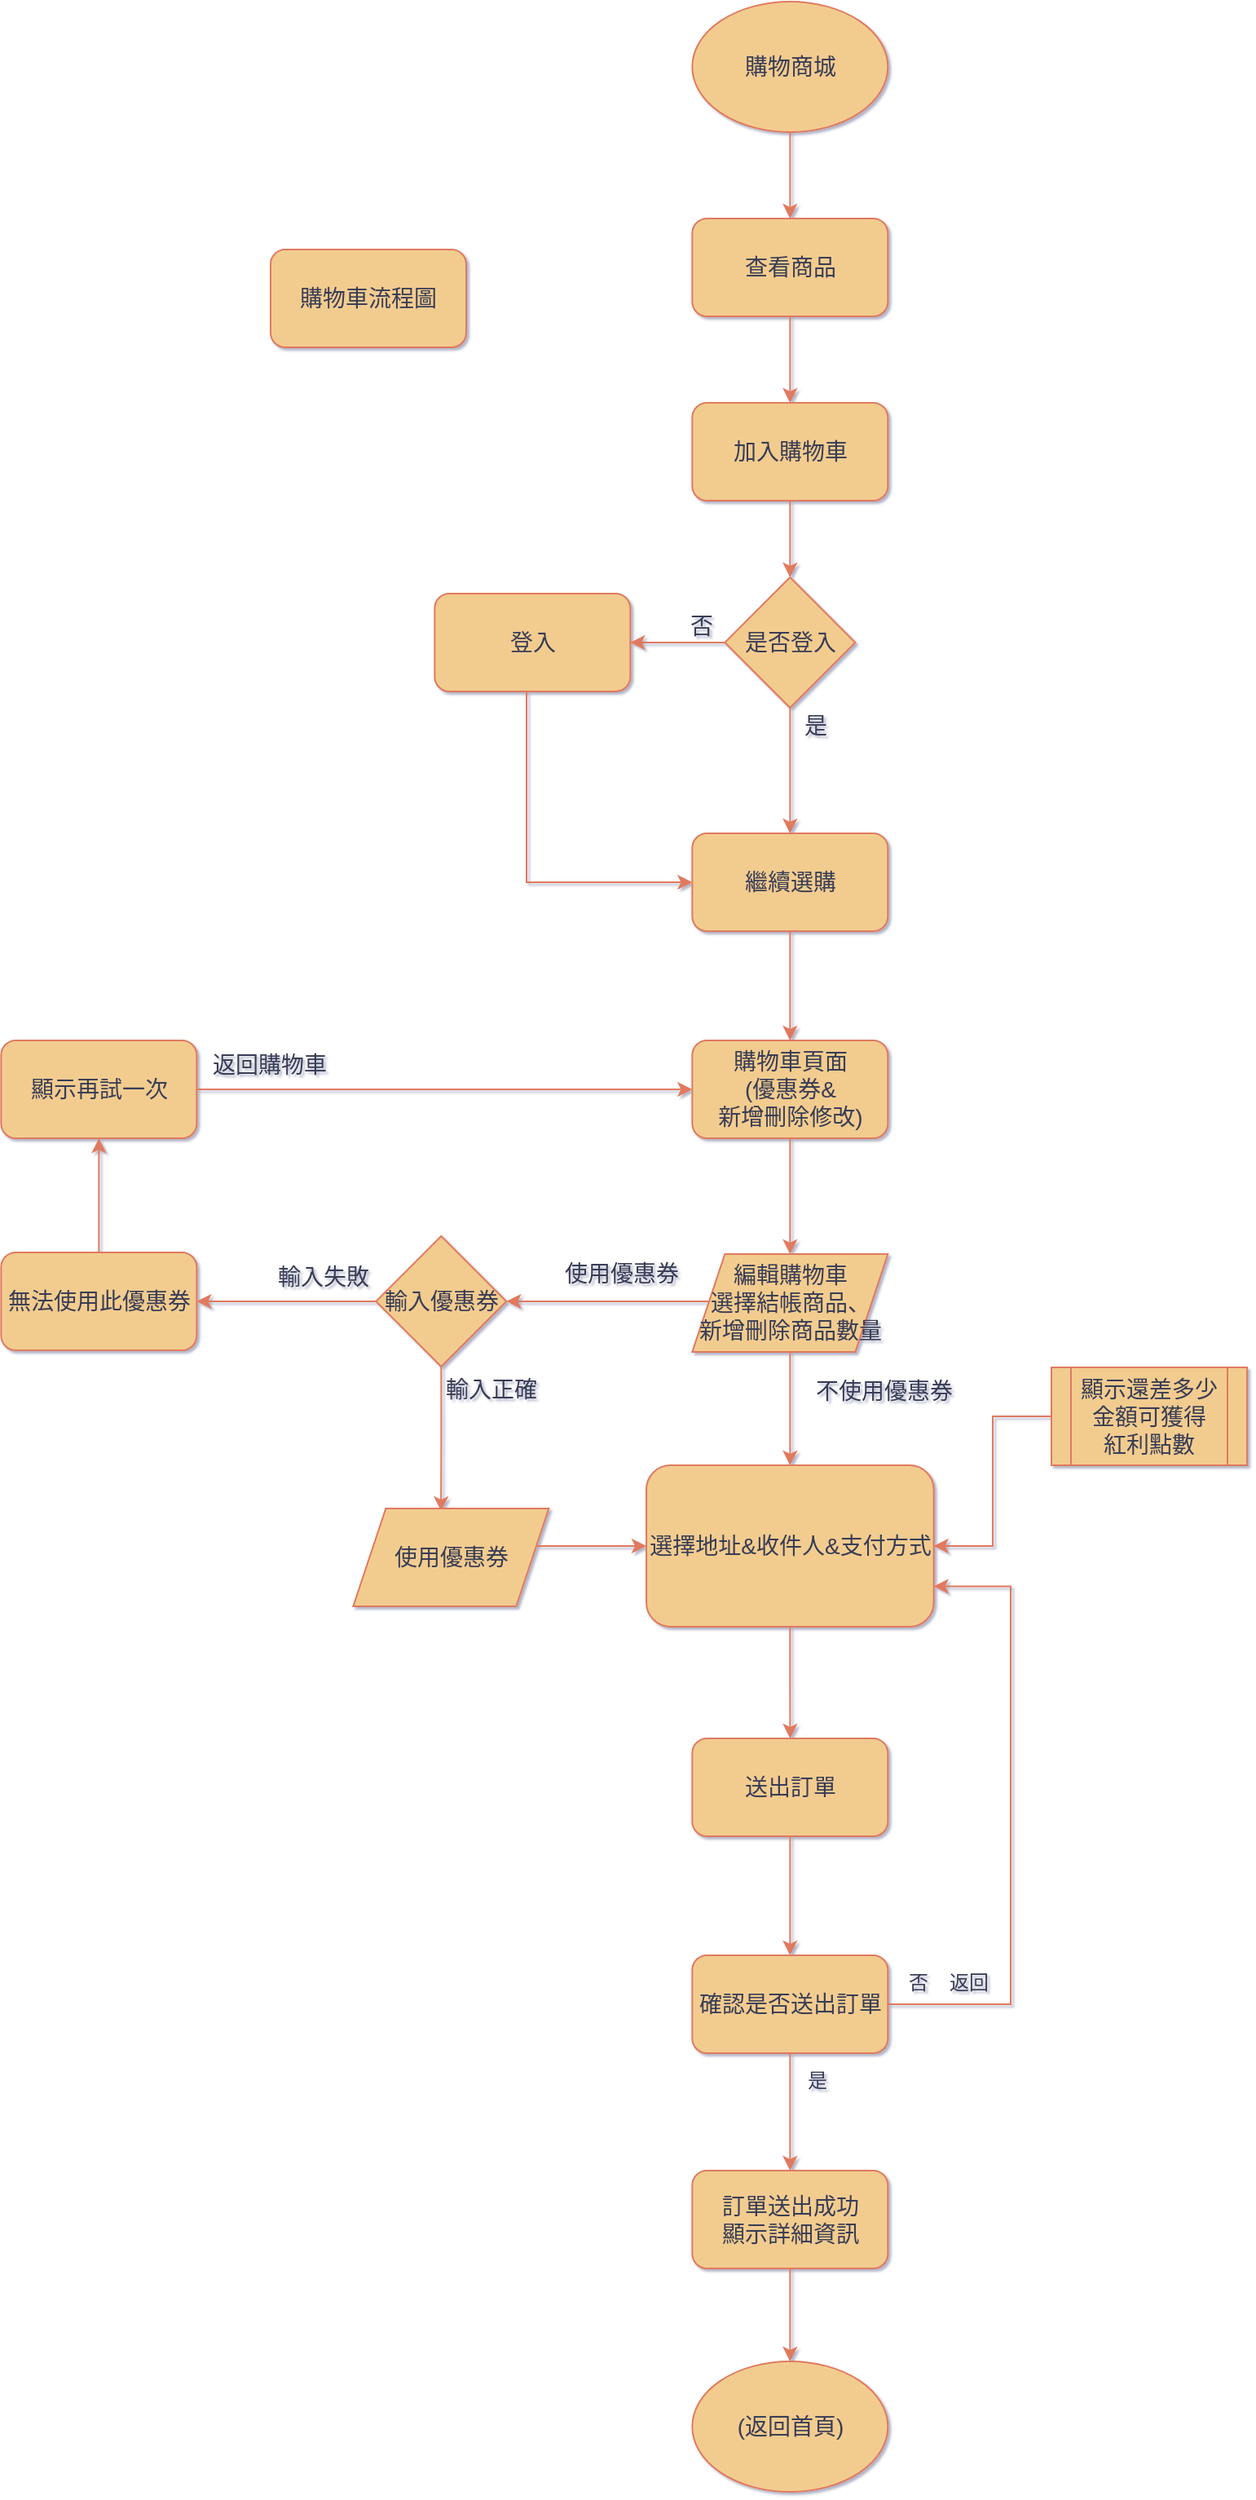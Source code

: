 <mxfile version="21.4.0" type="device">
  <diagram name="第 1 页" id="Zqvo1ujAFfrz3i5l5ESM">
    <mxGraphModel dx="1134" dy="1046" grid="0" gridSize="10" guides="1" tooltips="1" connect="1" arrows="1" fold="1" page="0" pageScale="1" pageWidth="1169" pageHeight="1654" background="#ffffff" math="0" shadow="1">
      <root>
        <mxCell id="0" />
        <mxCell id="1" parent="0" />
        <mxCell id="xGS4S_83_H0r_bAf-wXa-18" style="edgeStyle=orthogonalEdgeStyle;rounded=1;orthogonalLoop=1;jettySize=auto;html=1;exitX=1;exitY=0.5;exitDx=0;exitDy=0;entryX=1;entryY=0.5;entryDx=0;entryDy=0;labelBackgroundColor=none;strokeColor=#E07A5F;fontColor=default;" parent="1" edge="1">
          <mxGeometry relative="1" as="geometry">
            <mxPoint x="1030" y="600" as="targetPoint" />
            <Array as="points">
              <mxPoint x="1211" y="1070" />
              <mxPoint x="1211" y="600" />
            </Array>
          </mxGeometry>
        </mxCell>
        <mxCell id="bFMZCVapb0ZFkYWslwDJ-1" style="edgeStyle=orthogonalEdgeStyle;rounded=1;orthogonalLoop=1;jettySize=auto;html=1;exitX=1;exitY=0.5;exitDx=0;exitDy=0;entryX=1;entryY=0.5;entryDx=0;entryDy=0;labelBackgroundColor=none;strokeColor=#E07A5F;fontColor=default;" parent="1" edge="1">
          <mxGeometry relative="1" as="geometry">
            <mxPoint x="774.667" y="194" as="targetPoint" />
            <Array as="points">
              <mxPoint x="955.667" y="664" />
              <mxPoint x="955.667" y="194" />
            </Array>
          </mxGeometry>
        </mxCell>
        <mxCell id="bFMZCVapb0ZFkYWslwDJ-2" style="edgeStyle=orthogonalEdgeStyle;rounded=0;orthogonalLoop=1;jettySize=auto;html=1;exitX=0.5;exitY=1;exitDx=0;exitDy=0;entryX=0.5;entryY=0;entryDx=0;entryDy=0;labelBackgroundColor=none;strokeColor=#E07A5F;fontColor=default;fontSize=14;" parent="1" source="bFMZCVapb0ZFkYWslwDJ-3" target="bFMZCVapb0ZFkYWslwDJ-5" edge="1">
          <mxGeometry relative="1" as="geometry" />
        </mxCell>
        <mxCell id="bFMZCVapb0ZFkYWslwDJ-3" value="購物商城" style="ellipse;whiteSpace=wrap;html=1;fillColor=#F2CC8F;strokeColor=#E07A5F;labelBackgroundColor=none;fontColor=#393C56;fontSize=14;" parent="1" vertex="1">
          <mxGeometry x="434.667" y="-100" width="120" height="80" as="geometry" />
        </mxCell>
        <mxCell id="bFMZCVapb0ZFkYWslwDJ-4" style="edgeStyle=orthogonalEdgeStyle;rounded=0;orthogonalLoop=1;jettySize=auto;html=1;exitX=0.5;exitY=1;exitDx=0;exitDy=0;entryX=0.5;entryY=0;entryDx=0;entryDy=0;labelBackgroundColor=none;strokeColor=#E07A5F;fontColor=default;fontSize=14;" parent="1" source="bFMZCVapb0ZFkYWslwDJ-5" target="bFMZCVapb0ZFkYWslwDJ-61" edge="1">
          <mxGeometry relative="1" as="geometry">
            <mxPoint x="492.667" y="129" as="targetPoint" />
          </mxGeometry>
        </mxCell>
        <mxCell id="bFMZCVapb0ZFkYWslwDJ-5" value="查看商品" style="rounded=1;whiteSpace=wrap;html=1;fillColor=#F2CC8F;strokeColor=#E07A5F;labelBackgroundColor=none;fontColor=#393C56;fontSize=14;" parent="1" vertex="1">
          <mxGeometry x="434.667" y="33" width="120" height="60" as="geometry" />
        </mxCell>
        <mxCell id="bFMZCVapb0ZFkYWslwDJ-70" style="edgeStyle=orthogonalEdgeStyle;rounded=0;orthogonalLoop=1;jettySize=auto;html=1;entryX=0;entryY=0.5;entryDx=0;entryDy=0;labelBackgroundColor=none;strokeColor=#E07A5F;fontColor=default;fontSize=14;" parent="1" source="bFMZCVapb0ZFkYWslwDJ-10" target="bFMZCVapb0ZFkYWslwDJ-16" edge="1">
          <mxGeometry relative="1" as="geometry">
            <Array as="points">
              <mxPoint x="333" y="440" />
            </Array>
          </mxGeometry>
        </mxCell>
        <mxCell id="bFMZCVapb0ZFkYWslwDJ-10" value="登入" style="rounded=1;whiteSpace=wrap;html=1;fillColor=#F2CC8F;strokeColor=#E07A5F;labelBackgroundColor=none;fontColor=#393C56;fontSize=14;" parent="1" vertex="1">
          <mxGeometry x="276.667" y="263" width="120" height="60" as="geometry" />
        </mxCell>
        <mxCell id="bFMZCVapb0ZFkYWslwDJ-12" style="edgeStyle=orthogonalEdgeStyle;rounded=0;orthogonalLoop=1;jettySize=auto;html=1;exitX=0.5;exitY=1;exitDx=0;exitDy=0;entryX=0.5;entryY=0;entryDx=0;entryDy=0;labelBackgroundColor=none;strokeColor=#E07A5F;fontColor=default;fontSize=14;" parent="1" source="bFMZCVapb0ZFkYWslwDJ-16" target="bFMZCVapb0ZFkYWslwDJ-19" edge="1">
          <mxGeometry relative="1" as="geometry">
            <mxPoint x="494.667" y="475" as="sourcePoint" />
          </mxGeometry>
        </mxCell>
        <mxCell id="bFMZCVapb0ZFkYWslwDJ-16" value="繼續選購" style="rounded=1;whiteSpace=wrap;html=1;fillColor=#F2CC8F;strokeColor=#E07A5F;labelBackgroundColor=none;fontColor=#393C56;fontSize=14;" parent="1" vertex="1">
          <mxGeometry x="434.667" y="410" width="120" height="60" as="geometry" />
        </mxCell>
        <mxCell id="bFMZCVapb0ZFkYWslwDJ-18" style="edgeStyle=orthogonalEdgeStyle;rounded=0;orthogonalLoop=1;jettySize=auto;html=1;entryX=0.5;entryY=0;entryDx=0;entryDy=0;labelBackgroundColor=none;strokeColor=#E07A5F;fontColor=default;fontSize=14;" parent="1" source="bFMZCVapb0ZFkYWslwDJ-19" target="bFMZCVapb0ZFkYWslwDJ-54" edge="1">
          <mxGeometry relative="1" as="geometry">
            <mxPoint x="494.667" y="667" as="targetPoint" />
          </mxGeometry>
        </mxCell>
        <mxCell id="bFMZCVapb0ZFkYWslwDJ-19" value="購物車頁面&lt;br style=&quot;font-size: 14px;&quot;&gt;(優惠券&amp;amp;&lt;br style=&quot;font-size: 14px;&quot;&gt;新增刪除修改)" style="rounded=1;whiteSpace=wrap;html=1;fillColor=#F2CC8F;strokeColor=#E07A5F;labelBackgroundColor=none;fontColor=#393C56;fontSize=14;" parent="1" vertex="1">
          <mxGeometry x="434.667" y="537" width="120" height="60" as="geometry" />
        </mxCell>
        <mxCell id="JyC0XzFYElMjWYsRh6Yn-8" value="" style="edgeStyle=orthogonalEdgeStyle;rounded=0;orthogonalLoop=1;jettySize=auto;html=1;strokeColor=#E07A5F;fontColor=#393C56;fillColor=#F2CC8F;" edge="1" parent="1" source="bFMZCVapb0ZFkYWslwDJ-23" target="JyC0XzFYElMjWYsRh6Yn-1">
          <mxGeometry relative="1" as="geometry" />
        </mxCell>
        <mxCell id="bFMZCVapb0ZFkYWslwDJ-23" value="選擇地址&amp;amp;收件人&amp;amp;支付方式" style="rounded=1;whiteSpace=wrap;html=1;fillColor=#F2CC8F;strokeColor=#E07A5F;labelBackgroundColor=none;fontColor=#393C56;fontSize=14;" parent="1" vertex="1">
          <mxGeometry x="406.5" y="797.5" width="176.33" height="99" as="geometry" />
        </mxCell>
        <mxCell id="bFMZCVapb0ZFkYWslwDJ-25" style="edgeStyle=orthogonalEdgeStyle;rounded=0;orthogonalLoop=1;jettySize=auto;html=1;exitX=0.5;exitY=1;exitDx=0;exitDy=0;entryX=0.5;entryY=0;entryDx=0;entryDy=0;labelBackgroundColor=none;strokeColor=#E07A5F;fontColor=default;fontSize=14;" parent="1" source="JyC0XzFYElMjWYsRh6Yn-1" target="bFMZCVapb0ZFkYWslwDJ-34" edge="1">
          <mxGeometry relative="1" as="geometry">
            <mxPoint x="494.667" y="1090" as="targetPoint" />
            <mxPoint x="494.667" y="1036" as="sourcePoint" />
          </mxGeometry>
        </mxCell>
        <mxCell id="JyC0XzFYElMjWYsRh6Yn-14" style="edgeStyle=orthogonalEdgeStyle;rounded=0;orthogonalLoop=1;jettySize=auto;html=1;entryX=0.5;entryY=0;entryDx=0;entryDy=0;strokeColor=#E07A5F;fontColor=#393C56;fillColor=#F2CC8F;" edge="1" parent="1" source="bFMZCVapb0ZFkYWslwDJ-34" target="JyC0XzFYElMjWYsRh6Yn-13">
          <mxGeometry relative="1" as="geometry" />
        </mxCell>
        <mxCell id="JyC0XzFYElMjWYsRh6Yn-16" style="edgeStyle=orthogonalEdgeStyle;rounded=0;orthogonalLoop=1;jettySize=auto;html=1;entryX=1;entryY=0.75;entryDx=0;entryDy=0;strokeColor=#E07A5F;fontColor=#393C56;fillColor=#F2CC8F;" edge="1" parent="1" source="bFMZCVapb0ZFkYWslwDJ-34" target="bFMZCVapb0ZFkYWslwDJ-23">
          <mxGeometry relative="1" as="geometry">
            <Array as="points">
              <mxPoint x="630" y="1128" />
              <mxPoint x="630" y="872" />
            </Array>
          </mxGeometry>
        </mxCell>
        <mxCell id="bFMZCVapb0ZFkYWslwDJ-34" value="確認是否送出訂單" style="rounded=1;whiteSpace=wrap;html=1;fillColor=#F2CC8F;strokeColor=#E07A5F;labelBackgroundColor=none;fontColor=#393C56;fontSize=14;" parent="1" vertex="1">
          <mxGeometry x="434.667" y="1098" width="120" height="60" as="geometry" />
        </mxCell>
        <mxCell id="bFMZCVapb0ZFkYWslwDJ-35" value="(返回首頁)" style="ellipse;whiteSpace=wrap;html=1;fillColor=#F2CC8F;strokeColor=#E07A5F;labelBackgroundColor=none;fontColor=#393C56;fontSize=14;" parent="1" vertex="1">
          <mxGeometry x="434.667" y="1347" width="120" height="80" as="geometry" />
        </mxCell>
        <mxCell id="bFMZCVapb0ZFkYWslwDJ-38" value="購物車流程圖" style="rounded=1;whiteSpace=wrap;html=1;fillColor=#F2CC8F;strokeColor=#E07A5F;labelBackgroundColor=none;fontColor=#393C56;fontSize=14;" parent="1" vertex="1">
          <mxGeometry x="175.997" y="52" width="120" height="60" as="geometry" />
        </mxCell>
        <mxCell id="bFMZCVapb0ZFkYWslwDJ-39" style="edgeStyle=orthogonalEdgeStyle;rounded=0;orthogonalLoop=1;jettySize=auto;html=1;entryX=0.5;entryY=1;entryDx=0;entryDy=0;labelBackgroundColor=none;strokeColor=#E07A5F;fontColor=default;fontSize=14;" parent="1" source="bFMZCVapb0ZFkYWslwDJ-40" target="bFMZCVapb0ZFkYWslwDJ-42" edge="1">
          <mxGeometry relative="1" as="geometry" />
        </mxCell>
        <mxCell id="bFMZCVapb0ZFkYWslwDJ-40" value="無法使用此優惠券" style="rounded=1;whiteSpace=wrap;html=1;fillColor=#F2CC8F;strokeColor=#E07A5F;labelBackgroundColor=none;fontColor=#393C56;fontSize=14;" parent="1" vertex="1">
          <mxGeometry x="10.667" y="667" width="120" height="60" as="geometry" />
        </mxCell>
        <mxCell id="bFMZCVapb0ZFkYWslwDJ-41" style="edgeStyle=orthogonalEdgeStyle;rounded=0;orthogonalLoop=1;jettySize=auto;html=1;entryX=0;entryY=0.5;entryDx=0;entryDy=0;strokeColor=#E07A5F;fontColor=default;fillColor=#F2CC8F;fontSize=14;labelBackgroundColor=none;" parent="1" source="bFMZCVapb0ZFkYWslwDJ-42" target="bFMZCVapb0ZFkYWslwDJ-19" edge="1">
          <mxGeometry relative="1" as="geometry" />
        </mxCell>
        <mxCell id="bFMZCVapb0ZFkYWslwDJ-42" value="顯示再試一次" style="rounded=1;whiteSpace=wrap;html=1;fillColor=#F2CC8F;strokeColor=#E07A5F;labelBackgroundColor=none;fontColor=#393C56;fontSize=14;" parent="1" vertex="1">
          <mxGeometry x="10.667" y="537" width="120" height="60" as="geometry" />
        </mxCell>
        <mxCell id="bFMZCVapb0ZFkYWslwDJ-43" style="edgeStyle=orthogonalEdgeStyle;rounded=0;orthogonalLoop=1;jettySize=auto;html=1;entryX=1;entryY=0.5;entryDx=0;entryDy=0;labelBackgroundColor=none;strokeColor=#E07A5F;fontColor=default;fontSize=14;" parent="1" source="bFMZCVapb0ZFkYWslwDJ-45" target="bFMZCVapb0ZFkYWslwDJ-40" edge="1">
          <mxGeometry relative="1" as="geometry" />
        </mxCell>
        <mxCell id="bFMZCVapb0ZFkYWslwDJ-44" style="edgeStyle=orthogonalEdgeStyle;rounded=0;orthogonalLoop=1;jettySize=auto;html=1;exitX=0.5;exitY=1;exitDx=0;exitDy=0;entryX=0.449;entryY=0.026;entryDx=0;entryDy=0;labelBackgroundColor=none;strokeColor=#E07A5F;fontColor=default;fontSize=14;entryPerimeter=0;" parent="1" source="bFMZCVapb0ZFkYWslwDJ-45" target="bFMZCVapb0ZFkYWslwDJ-55" edge="1">
          <mxGeometry relative="1" as="geometry">
            <mxPoint x="280.667" y="817" as="targetPoint" />
          </mxGeometry>
        </mxCell>
        <mxCell id="bFMZCVapb0ZFkYWslwDJ-45" value="輸入優惠券" style="rhombus;whiteSpace=wrap;html=1;labelBackgroundColor=none;fillColor=#F2CC8F;strokeColor=#E07A5F;fontColor=#393C56;fontSize=14;" parent="1" vertex="1">
          <mxGeometry x="240.667" y="657" width="80" height="80" as="geometry" />
        </mxCell>
        <mxCell id="bFMZCVapb0ZFkYWslwDJ-46" style="edgeStyle=orthogonalEdgeStyle;rounded=0;orthogonalLoop=1;jettySize=auto;html=1;entryX=0;entryY=0.5;entryDx=0;entryDy=0;labelBackgroundColor=none;strokeColor=#E07A5F;fontColor=default;fontSize=14;exitX=1;exitY=0.5;exitDx=0;exitDy=0;" parent="1" source="bFMZCVapb0ZFkYWslwDJ-55" target="bFMZCVapb0ZFkYWslwDJ-23" edge="1">
          <mxGeometry relative="1" as="geometry">
            <mxPoint x="340.667" y="847" as="sourcePoint" />
            <Array as="points">
              <mxPoint x="336.667" y="847" />
            </Array>
          </mxGeometry>
        </mxCell>
        <mxCell id="bFMZCVapb0ZFkYWslwDJ-47" value="不使用優惠券" style="text;html=1;align=center;verticalAlign=middle;resizable=0;points=[];autosize=1;strokeColor=none;fillColor=none;fontColor=#393C56;fontSize=14;labelBackgroundColor=none;" parent="1" vertex="1">
          <mxGeometry x="500.667" y="737" width="102" height="29" as="geometry" />
        </mxCell>
        <mxCell id="bFMZCVapb0ZFkYWslwDJ-48" value="使用優惠券" style="text;html=1;align=center;verticalAlign=middle;resizable=0;points=[];autosize=1;strokeColor=none;fillColor=none;fontColor=#393C56;fontSize=14;labelBackgroundColor=none;" parent="1" vertex="1">
          <mxGeometry x="346.667" y="665" width="88" height="29" as="geometry" />
        </mxCell>
        <mxCell id="bFMZCVapb0ZFkYWslwDJ-49" value="返回購物車" style="text;html=1;align=center;verticalAlign=middle;resizable=0;points=[];autosize=1;strokeColor=none;fillColor=none;fontColor=#393C56;fontSize=14;labelBackgroundColor=none;" parent="1" vertex="1">
          <mxGeometry x="130.667" y="537" width="88" height="29" as="geometry" />
        </mxCell>
        <mxCell id="bFMZCVapb0ZFkYWslwDJ-50" value="輸入正確" style="text;html=1;align=center;verticalAlign=middle;resizable=0;points=[];autosize=1;strokeColor=none;fillColor=none;fontColor=#393C56;fontSize=14;labelBackgroundColor=none;" parent="1" vertex="1">
          <mxGeometry x="273.667" y="736" width="74" height="29" as="geometry" />
        </mxCell>
        <mxCell id="bFMZCVapb0ZFkYWslwDJ-51" value="輸入失敗" style="text;html=1;align=center;verticalAlign=middle;resizable=0;points=[];autosize=1;strokeColor=none;fillColor=none;fontColor=#393C56;fontSize=14;labelBackgroundColor=none;" parent="1" vertex="1">
          <mxGeometry x="170.667" y="667" width="74" height="29" as="geometry" />
        </mxCell>
        <mxCell id="bFMZCVapb0ZFkYWslwDJ-52" style="edgeStyle=orthogonalEdgeStyle;rounded=0;orthogonalLoop=1;jettySize=auto;html=1;entryX=0.5;entryY=0;entryDx=0;entryDy=0;strokeColor=#E07A5F;fontColor=default;fillColor=#F2CC8F;fontSize=14;labelBackgroundColor=none;" parent="1" source="bFMZCVapb0ZFkYWslwDJ-54" target="bFMZCVapb0ZFkYWslwDJ-23" edge="1">
          <mxGeometry relative="1" as="geometry" />
        </mxCell>
        <mxCell id="bFMZCVapb0ZFkYWslwDJ-53" style="edgeStyle=orthogonalEdgeStyle;rounded=0;orthogonalLoop=1;jettySize=auto;html=1;entryX=1;entryY=0.5;entryDx=0;entryDy=0;strokeColor=#E07A5F;fontColor=default;fillColor=#F2CC8F;fontSize=14;labelBackgroundColor=none;" parent="1" source="bFMZCVapb0ZFkYWslwDJ-54" target="bFMZCVapb0ZFkYWslwDJ-45" edge="1">
          <mxGeometry relative="1" as="geometry">
            <Array as="points">
              <mxPoint x="389.667" y="697" />
              <mxPoint x="389.667" y="697" />
            </Array>
          </mxGeometry>
        </mxCell>
        <mxCell id="bFMZCVapb0ZFkYWslwDJ-54" value="編輯購物車&lt;br style=&quot;border-color: var(--border-color); font-size: 14px;&quot;&gt;&lt;span style=&quot;font-size: 14px;&quot;&gt;選擇結帳商品、&lt;/span&gt;&lt;br style=&quot;border-color: var(--border-color); font-size: 14px;&quot;&gt;&lt;span style=&quot;font-size: 14px;&quot;&gt;新增刪除商品數量&lt;/span&gt;" style="shape=parallelogram;perimeter=parallelogramPerimeter;whiteSpace=wrap;html=1;fixedSize=1;strokeColor=#E07A5F;fontColor=#393C56;fillColor=#F2CC8F;fontSize=14;labelBackgroundColor=none;" parent="1" vertex="1">
          <mxGeometry x="434.667" y="668" width="120" height="60" as="geometry" />
        </mxCell>
        <mxCell id="bFMZCVapb0ZFkYWslwDJ-55" value="使用優惠券" style="shape=parallelogram;perimeter=parallelogramPerimeter;whiteSpace=wrap;html=1;fixedSize=1;strokeColor=#E07A5F;fontColor=#393C56;fillColor=#F2CC8F;fontSize=14;labelBackgroundColor=none;" parent="1" vertex="1">
          <mxGeometry x="226.667" y="824" width="120" height="60" as="geometry" />
        </mxCell>
        <mxCell id="bFMZCVapb0ZFkYWslwDJ-66" style="edgeStyle=orthogonalEdgeStyle;rounded=0;orthogonalLoop=1;jettySize=auto;html=1;entryX=1;entryY=0.5;entryDx=0;entryDy=0;labelBackgroundColor=none;strokeColor=#E07A5F;fontColor=default;fontSize=14;" parent="1" source="bFMZCVapb0ZFkYWslwDJ-59" target="bFMZCVapb0ZFkYWslwDJ-10" edge="1">
          <mxGeometry relative="1" as="geometry" />
        </mxCell>
        <mxCell id="bFMZCVapb0ZFkYWslwDJ-68" style="edgeStyle=orthogonalEdgeStyle;rounded=0;orthogonalLoop=1;jettySize=auto;html=1;entryX=0.5;entryY=0;entryDx=0;entryDy=0;labelBackgroundColor=none;strokeColor=#E07A5F;fontColor=default;fontSize=14;" parent="1" source="bFMZCVapb0ZFkYWslwDJ-59" target="bFMZCVapb0ZFkYWslwDJ-16" edge="1">
          <mxGeometry relative="1" as="geometry" />
        </mxCell>
        <mxCell id="bFMZCVapb0ZFkYWslwDJ-59" value="是否登入" style="rhombus;whiteSpace=wrap;html=1;labelBackgroundColor=none;fillColor=#F2CC8F;strokeColor=#E07A5F;fontColor=#393C56;fontSize=14;" parent="1" vertex="1">
          <mxGeometry x="454.667" y="253" width="80" height="80" as="geometry" />
        </mxCell>
        <mxCell id="bFMZCVapb0ZFkYWslwDJ-62" style="edgeStyle=orthogonalEdgeStyle;rounded=0;orthogonalLoop=1;jettySize=auto;html=1;entryX=0.5;entryY=0;entryDx=0;entryDy=0;labelBackgroundColor=none;strokeColor=#E07A5F;fontColor=default;fontSize=14;" parent="1" source="bFMZCVapb0ZFkYWslwDJ-61" target="bFMZCVapb0ZFkYWslwDJ-59" edge="1">
          <mxGeometry relative="1" as="geometry" />
        </mxCell>
        <mxCell id="bFMZCVapb0ZFkYWslwDJ-61" value="加入購物車" style="rounded=1;whiteSpace=wrap;html=1;fillColor=#F2CC8F;strokeColor=#E07A5F;labelBackgroundColor=none;fontColor=#393C56;fontSize=14;" parent="1" vertex="1">
          <mxGeometry x="434.667" y="146" width="120" height="60" as="geometry" />
        </mxCell>
        <mxCell id="bFMZCVapb0ZFkYWslwDJ-67" value="否" style="text;html=1;align=center;verticalAlign=middle;resizable=0;points=[];autosize=1;strokeColor=none;fillColor=none;labelBackgroundColor=none;fontColor=#393C56;fontSize=14;" parent="1" vertex="1">
          <mxGeometry x="424.34" y="268" width="32" height="29" as="geometry" />
        </mxCell>
        <mxCell id="bFMZCVapb0ZFkYWslwDJ-71" value="是" style="text;html=1;align=center;verticalAlign=middle;resizable=0;points=[];autosize=1;strokeColor=none;fillColor=none;fontColor=#393C56;fontSize=14;labelBackgroundColor=none;" parent="1" vertex="1">
          <mxGeometry x="494" y="329" width="32" height="29" as="geometry" />
        </mxCell>
        <mxCell id="bFMZCVapb0ZFkYWslwDJ-73" style="edgeStyle=orthogonalEdgeStyle;rounded=0;orthogonalLoop=1;jettySize=auto;html=1;entryX=1;entryY=0.5;entryDx=0;entryDy=0;strokeColor=#E07A5F;fontColor=default;fillColor=#F2CC8F;fontSize=14;labelBackgroundColor=none;" parent="1" source="bFMZCVapb0ZFkYWslwDJ-72" target="bFMZCVapb0ZFkYWslwDJ-23" edge="1">
          <mxGeometry relative="1" as="geometry">
            <Array as="points">
              <mxPoint x="619" y="768" />
              <mxPoint x="619" y="847" />
            </Array>
          </mxGeometry>
        </mxCell>
        <mxCell id="bFMZCVapb0ZFkYWslwDJ-72" value="顯示還差多少金額可獲得&lt;br&gt;紅利點數" style="shape=process;whiteSpace=wrap;html=1;backgroundOutline=1;strokeColor=#E07A5F;fontColor=#393C56;fillColor=#F2CC8F;fontSize=14;labelBackgroundColor=none;" parent="1" vertex="1">
          <mxGeometry x="655" y="737.5" width="120" height="60" as="geometry" />
        </mxCell>
        <mxCell id="JyC0XzFYElMjWYsRh6Yn-1" value="送出訂單" style="rounded=1;whiteSpace=wrap;html=1;fillColor=#F2CC8F;strokeColor=#E07A5F;labelBackgroundColor=none;fontColor=#393C56;fontSize=14;" vertex="1" parent="1">
          <mxGeometry x="434.667" y="965" width="120" height="60" as="geometry" />
        </mxCell>
        <mxCell id="JyC0XzFYElMjWYsRh6Yn-10" value="否" style="text;html=1;align=center;verticalAlign=middle;resizable=0;points=[];autosize=1;strokeColor=none;fillColor=none;fontColor=#393C56;" vertex="1" parent="1">
          <mxGeometry x="558" y="1102" width="30" height="26" as="geometry" />
        </mxCell>
        <mxCell id="JyC0XzFYElMjWYsRh6Yn-11" value="返回" style="text;html=1;align=center;verticalAlign=middle;resizable=0;points=[];autosize=1;strokeColor=none;fillColor=none;fontColor=#393C56;" vertex="1" parent="1">
          <mxGeometry x="582.83" y="1102" width="42" height="26" as="geometry" />
        </mxCell>
        <mxCell id="JyC0XzFYElMjWYsRh6Yn-12" value="是" style="text;html=1;align=center;verticalAlign=middle;resizable=0;points=[];autosize=1;strokeColor=none;fillColor=none;fontColor=#393C56;" vertex="1" parent="1">
          <mxGeometry x="496" y="1162" width="30" height="26" as="geometry" />
        </mxCell>
        <mxCell id="JyC0XzFYElMjWYsRh6Yn-15" style="edgeStyle=orthogonalEdgeStyle;rounded=0;orthogonalLoop=1;jettySize=auto;html=1;entryX=0.5;entryY=0;entryDx=0;entryDy=0;strokeColor=#E07A5F;fontColor=#393C56;fillColor=#F2CC8F;" edge="1" parent="1" source="JyC0XzFYElMjWYsRh6Yn-13" target="bFMZCVapb0ZFkYWslwDJ-35">
          <mxGeometry relative="1" as="geometry" />
        </mxCell>
        <mxCell id="JyC0XzFYElMjWYsRh6Yn-13" value="訂單送出成功&lt;br&gt;顯示詳細資訊" style="rounded=1;whiteSpace=wrap;html=1;fillColor=#F2CC8F;strokeColor=#E07A5F;labelBackgroundColor=none;fontColor=#393C56;fontSize=14;" vertex="1" parent="1">
          <mxGeometry x="434.667" y="1230" width="120" height="60" as="geometry" />
        </mxCell>
      </root>
    </mxGraphModel>
  </diagram>
</mxfile>
